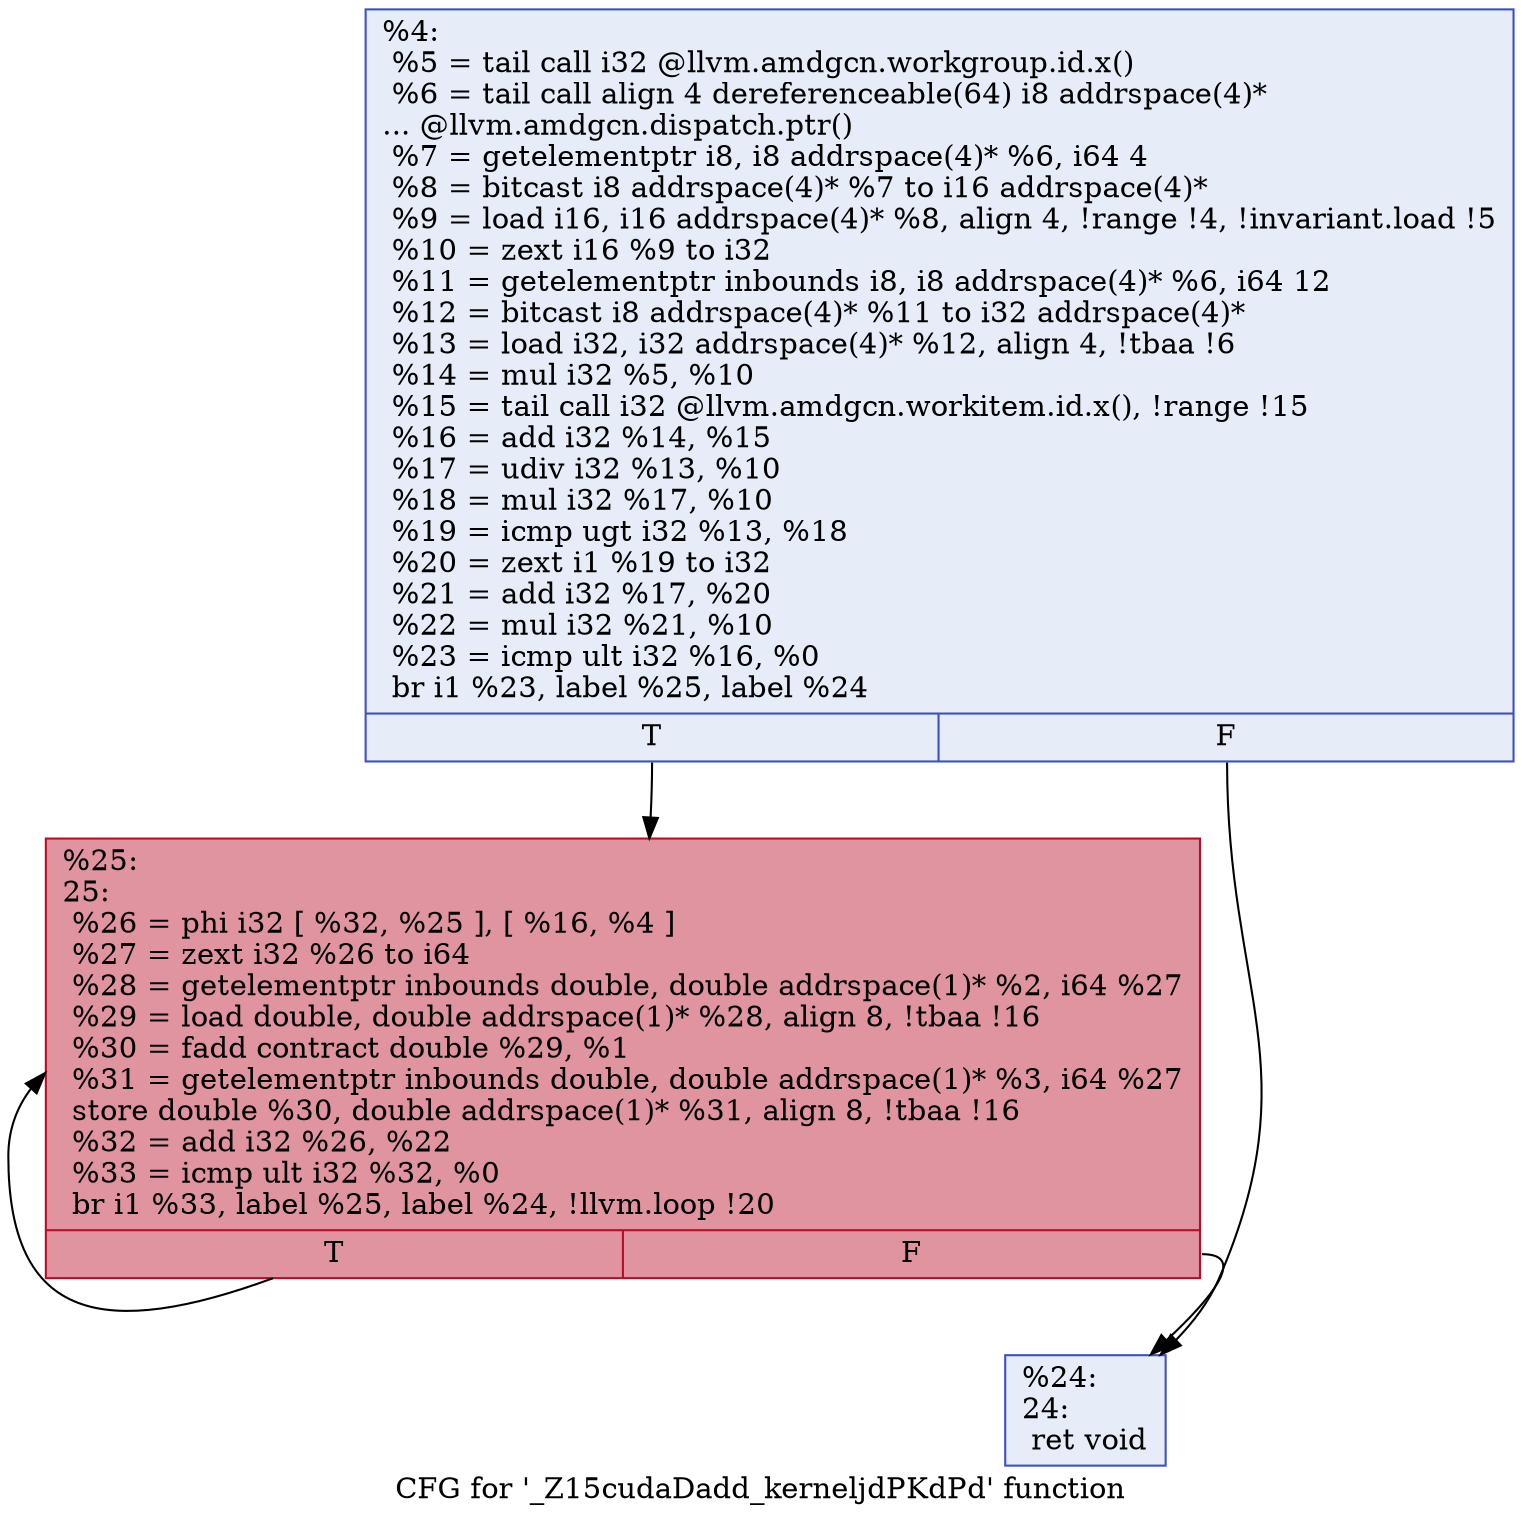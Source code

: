 digraph "CFG for '_Z15cudaDadd_kerneljdPKdPd' function" {
	label="CFG for '_Z15cudaDadd_kerneljdPKdPd' function";

	Node0x451f440 [shape=record,color="#3d50c3ff", style=filled, fillcolor="#c7d7f070",label="{%4:\l  %5 = tail call i32 @llvm.amdgcn.workgroup.id.x()\l  %6 = tail call align 4 dereferenceable(64) i8 addrspace(4)*\l... @llvm.amdgcn.dispatch.ptr()\l  %7 = getelementptr i8, i8 addrspace(4)* %6, i64 4\l  %8 = bitcast i8 addrspace(4)* %7 to i16 addrspace(4)*\l  %9 = load i16, i16 addrspace(4)* %8, align 4, !range !4, !invariant.load !5\l  %10 = zext i16 %9 to i32\l  %11 = getelementptr inbounds i8, i8 addrspace(4)* %6, i64 12\l  %12 = bitcast i8 addrspace(4)* %11 to i32 addrspace(4)*\l  %13 = load i32, i32 addrspace(4)* %12, align 4, !tbaa !6\l  %14 = mul i32 %5, %10\l  %15 = tail call i32 @llvm.amdgcn.workitem.id.x(), !range !15\l  %16 = add i32 %14, %15\l  %17 = udiv i32 %13, %10\l  %18 = mul i32 %17, %10\l  %19 = icmp ugt i32 %13, %18\l  %20 = zext i1 %19 to i32\l  %21 = add i32 %17, %20\l  %22 = mul i32 %21, %10\l  %23 = icmp ult i32 %16, %0\l  br i1 %23, label %25, label %24\l|{<s0>T|<s1>F}}"];
	Node0x451f440:s0 -> Node0x4521a00;
	Node0x451f440:s1 -> Node0x4521a90;
	Node0x4521a90 [shape=record,color="#3d50c3ff", style=filled, fillcolor="#c7d7f070",label="{%24:\l24:                                               \l  ret void\l}"];
	Node0x4521a00 [shape=record,color="#b70d28ff", style=filled, fillcolor="#b70d2870",label="{%25:\l25:                                               \l  %26 = phi i32 [ %32, %25 ], [ %16, %4 ]\l  %27 = zext i32 %26 to i64\l  %28 = getelementptr inbounds double, double addrspace(1)* %2, i64 %27\l  %29 = load double, double addrspace(1)* %28, align 8, !tbaa !16\l  %30 = fadd contract double %29, %1\l  %31 = getelementptr inbounds double, double addrspace(1)* %3, i64 %27\l  store double %30, double addrspace(1)* %31, align 8, !tbaa !16\l  %32 = add i32 %26, %22\l  %33 = icmp ult i32 %32, %0\l  br i1 %33, label %25, label %24, !llvm.loop !20\l|{<s0>T|<s1>F}}"];
	Node0x4521a00:s0 -> Node0x4521a00;
	Node0x4521a00:s1 -> Node0x4521a90;
}
